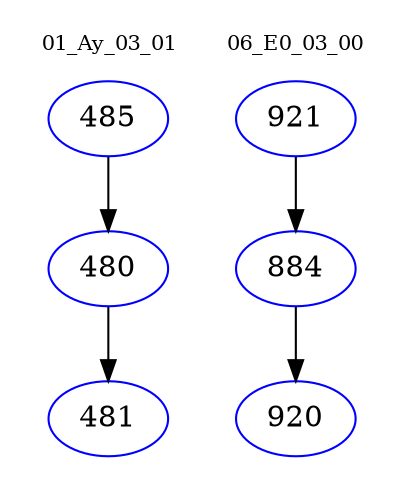 digraph{
subgraph cluster_0 {
color = white
label = "01_Ay_03_01";
fontsize=10;
T0_485 [label="485", color="blue"]
T0_485 -> T0_480 [color="black"]
T0_480 [label="480", color="blue"]
T0_480 -> T0_481 [color="black"]
T0_481 [label="481", color="blue"]
}
subgraph cluster_1 {
color = white
label = "06_E0_03_00";
fontsize=10;
T1_921 [label="921", color="blue"]
T1_921 -> T1_884 [color="black"]
T1_884 [label="884", color="blue"]
T1_884 -> T1_920 [color="black"]
T1_920 [label="920", color="blue"]
}
}
